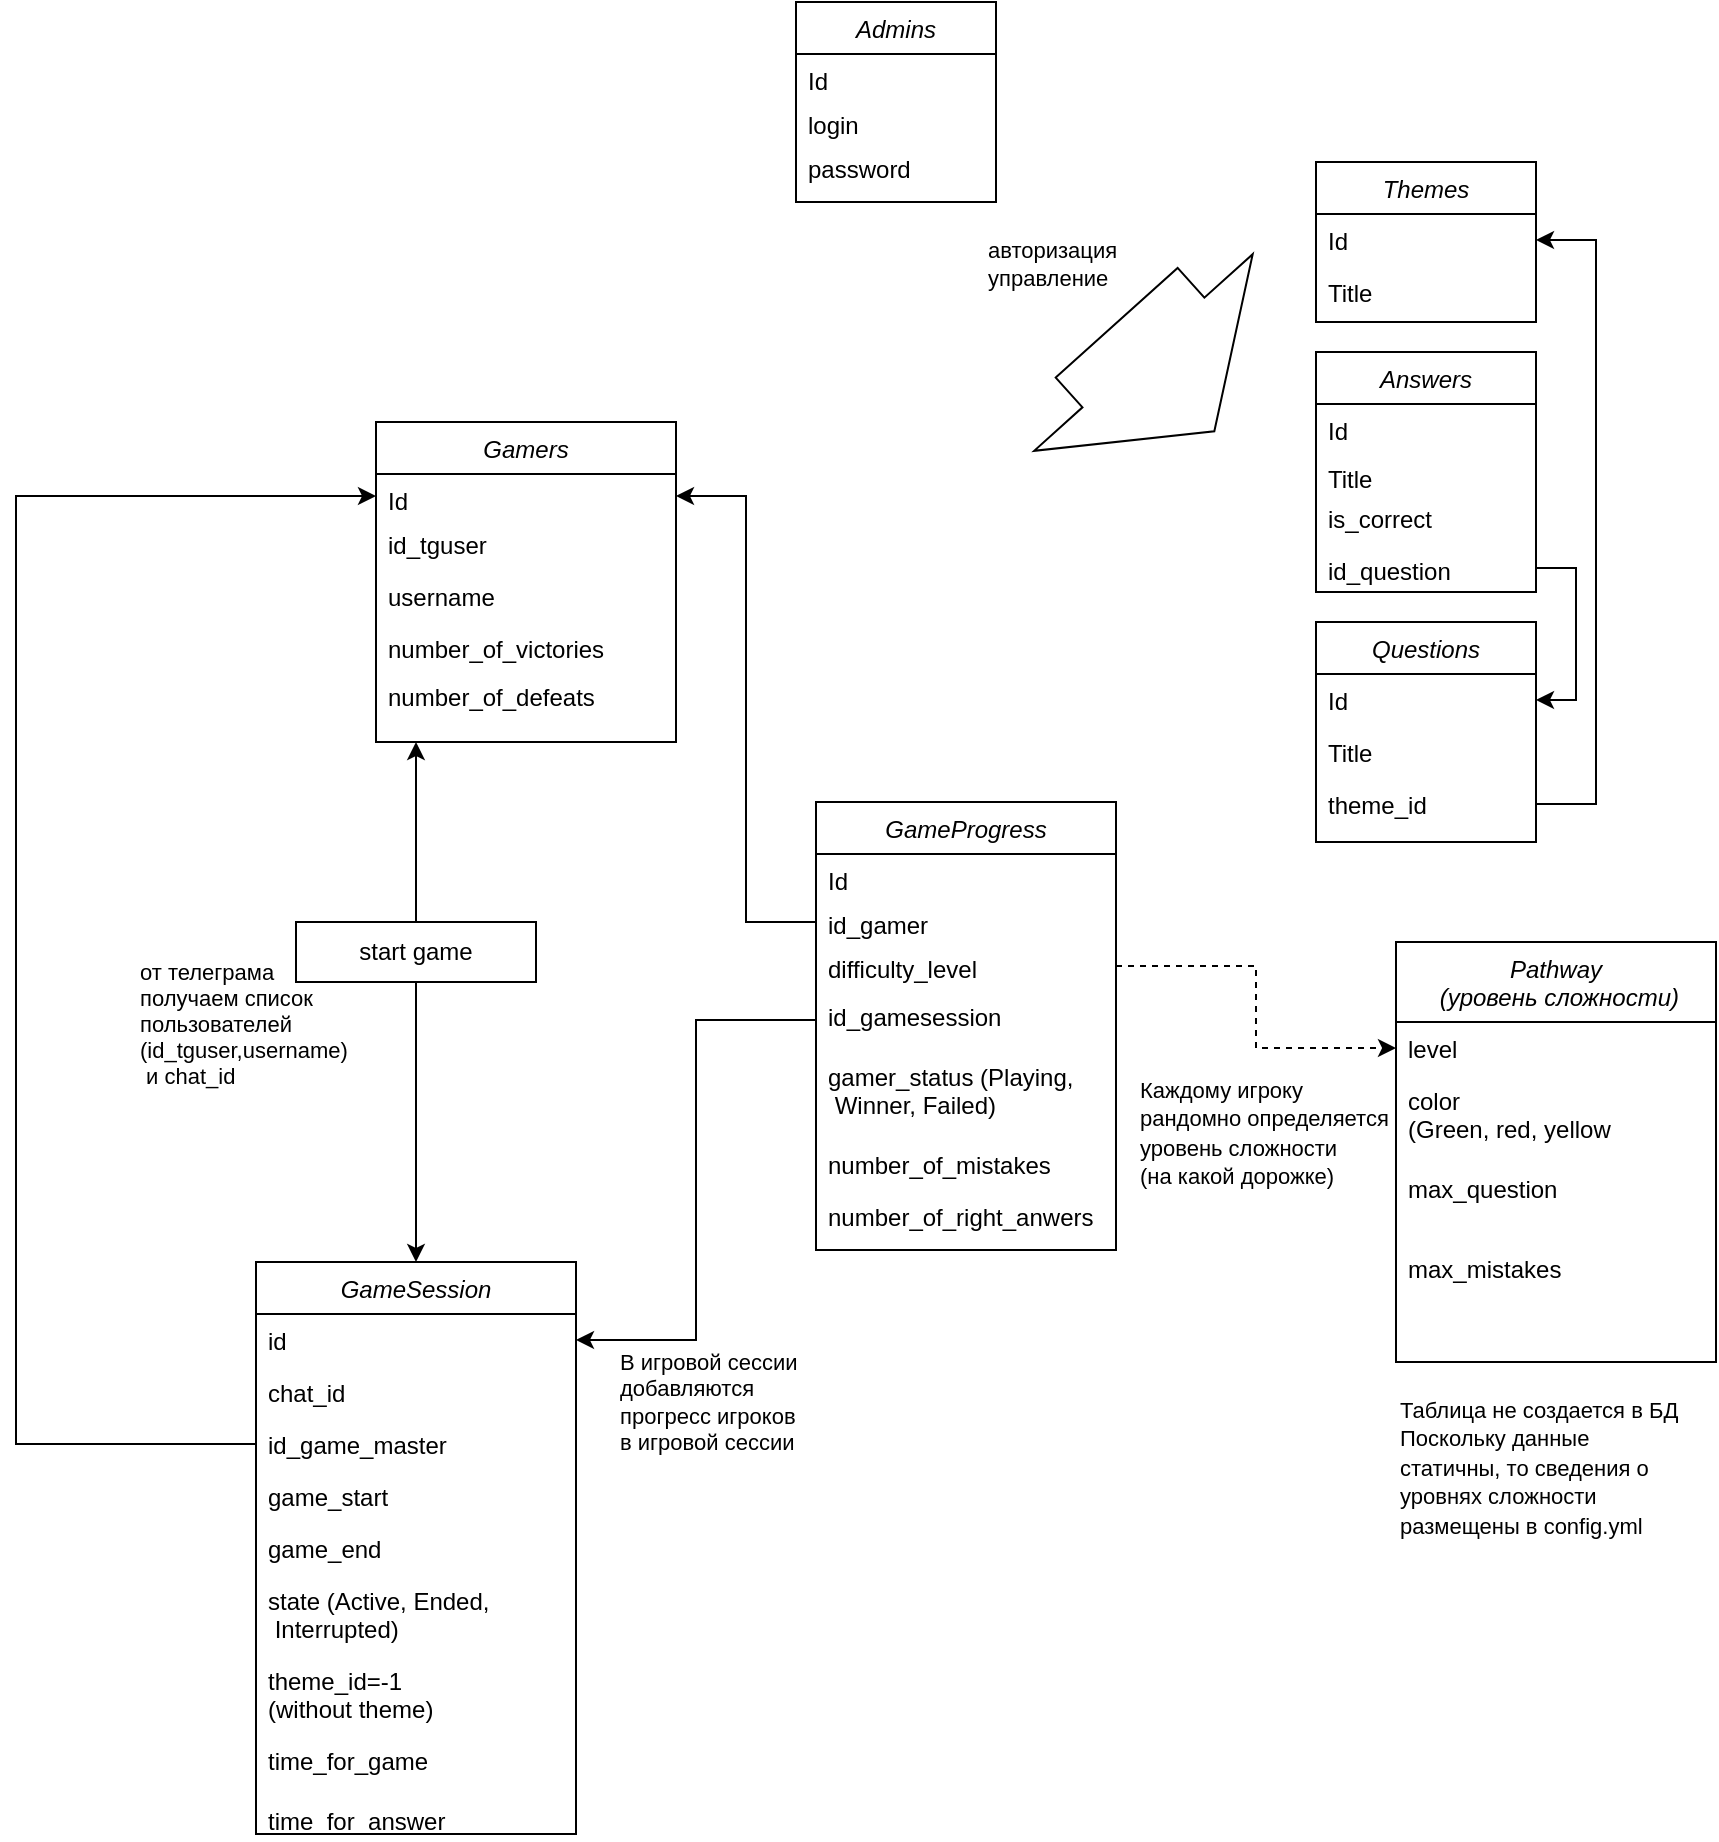 <mxfile version="20.3.0" type="github">
  <diagram id="C5RBs43oDa-KdzZeNtuy" name="Page-1">
    <mxGraphModel dx="2249" dy="737" grid="1" gridSize="10" guides="1" tooltips="1" connect="1" arrows="1" fold="1" page="1" pageScale="1" pageWidth="827" pageHeight="1169" math="0" shadow="0">
      <root>
        <mxCell id="WIyWlLk6GJQsqaUBKTNV-0" />
        <mxCell id="WIyWlLk6GJQsqaUBKTNV-1" parent="WIyWlLk6GJQsqaUBKTNV-0" />
        <mxCell id="BdZRPiFutIJZaBDGvZk6-114" value="" style="shape=flexArrow;endArrow=classic;html=1;rounded=0;endWidth=64;endSize=17.33;width=82;startArrow=none;" parent="WIyWlLk6GJQsqaUBKTNV-1" edge="1">
          <mxGeometry width="50" height="50" relative="1" as="geometry">
            <mxPoint x="510" y="240" as="sourcePoint" />
            <mxPoint x="559.5" y="295" as="targetPoint" />
          </mxGeometry>
        </mxCell>
        <mxCell id="BdZRPiFutIJZaBDGvZk6-115" value="&lt;span style=&quot;color: rgb(0, 0, 0); font-family: Helvetica; font-size: 11px; font-style: normal; font-variant-ligatures: normal; font-variant-caps: normal; font-weight: 400; letter-spacing: normal; orphans: 2; text-align: left; text-indent: 0px; text-transform: none; widows: 2; word-spacing: 0px; -webkit-text-stroke-width: 0px; background-color: rgb(255, 255, 255); text-decoration-thickness: initial; text-decoration-style: initial; text-decoration-color: initial; float: none; display: inline !important;&quot;&gt;авторизация&lt;br&gt;управление&lt;br&gt;&lt;/span&gt;" style="text;whiteSpace=wrap;html=1;" parent="WIyWlLk6GJQsqaUBKTNV-1" vertex="1">
          <mxGeometry x="444" y="190" width="66" height="40" as="geometry" />
        </mxCell>
        <mxCell id="BdZRPiFutIJZaBDGvZk6-29" value="" style="edgeStyle=orthogonalEdgeStyle;rounded=0;orthogonalLoop=1;jettySize=auto;html=1;entryX=0.5;entryY=0;entryDx=0;entryDy=0;" parent="WIyWlLk6GJQsqaUBKTNV-1" source="BdZRPiFutIJZaBDGvZk6-0" target="BdZRPiFutIJZaBDGvZk6-1" edge="1">
          <mxGeometry relative="1" as="geometry">
            <mxPoint x="290" y="465" as="targetPoint" />
          </mxGeometry>
        </mxCell>
        <mxCell id="BdZRPiFutIJZaBDGvZk6-31" value="от телеграма&lt;br&gt;получаем список &lt;br&gt;пользователей&lt;br&gt;(id_tguser,username)&lt;br&gt;&amp;nbsp;и chat_id" style="edgeLabel;html=1;align=left;verticalAlign=middle;resizable=0;points=[];" parent="BdZRPiFutIJZaBDGvZk6-29" vertex="1" connectable="0">
          <mxGeometry x="-0.352" y="1" relative="1" as="geometry">
            <mxPoint x="-141" y="-25" as="offset" />
          </mxGeometry>
        </mxCell>
        <mxCell id="q2n86GLtAOrRcC0ql6wZ-15" style="edgeStyle=orthogonalEdgeStyle;rounded=0;orthogonalLoop=1;jettySize=auto;html=1;exitX=0.5;exitY=0;exitDx=0;exitDy=0;" parent="WIyWlLk6GJQsqaUBKTNV-1" source="BdZRPiFutIJZaBDGvZk6-0" edge="1">
          <mxGeometry relative="1" as="geometry">
            <mxPoint x="160" y="450" as="targetPoint" />
          </mxGeometry>
        </mxCell>
        <mxCell id="BdZRPiFutIJZaBDGvZk6-0" value="start game" style="rounded=0;whiteSpace=wrap;html=1;" parent="WIyWlLk6GJQsqaUBKTNV-1" vertex="1">
          <mxGeometry x="100" y="540" width="120" height="30" as="geometry" />
        </mxCell>
        <mxCell id="BdZRPiFutIJZaBDGvZk6-1" value="GameSession" style="swimlane;fontStyle=2;align=center;verticalAlign=top;childLayout=stackLayout;horizontal=1;startSize=26;horizontalStack=0;resizeParent=1;resizeLast=0;collapsible=1;marginBottom=0;rounded=0;shadow=0;strokeWidth=1;" parent="WIyWlLk6GJQsqaUBKTNV-1" vertex="1">
          <mxGeometry x="80" y="710" width="160" height="286" as="geometry">
            <mxRectangle x="230" y="140" width="160" height="26" as="alternateBounds" />
          </mxGeometry>
        </mxCell>
        <mxCell id="BdZRPiFutIJZaBDGvZk6-2" value="id" style="text;align=left;verticalAlign=top;spacingLeft=4;spacingRight=4;overflow=hidden;rotatable=0;points=[[0,0.5],[1,0.5]];portConstraint=eastwest;" parent="BdZRPiFutIJZaBDGvZk6-1" vertex="1">
          <mxGeometry y="26" width="160" height="26" as="geometry" />
        </mxCell>
        <mxCell id="BdZRPiFutIJZaBDGvZk6-3" value="chat_id" style="text;align=left;verticalAlign=top;spacingLeft=4;spacingRight=4;overflow=hidden;rotatable=0;points=[[0,0.5],[1,0.5]];portConstraint=eastwest;rounded=0;shadow=0;html=0;" parent="BdZRPiFutIJZaBDGvZk6-1" vertex="1">
          <mxGeometry y="52" width="160" height="26" as="geometry" />
        </mxCell>
        <mxCell id="E5sHg_a4KPR0qjW-JLK9-0" value="id_game_master" style="text;align=left;verticalAlign=top;spacingLeft=4;spacingRight=4;overflow=hidden;rotatable=0;points=[[0,0.5],[1,0.5]];portConstraint=eastwest;rounded=0;shadow=0;html=0;" vertex="1" parent="BdZRPiFutIJZaBDGvZk6-1">
          <mxGeometry y="78" width="160" height="26" as="geometry" />
        </mxCell>
        <mxCell id="BdZRPiFutIJZaBDGvZk6-4" value="game_start" style="text;align=left;verticalAlign=top;spacingLeft=4;spacingRight=4;overflow=hidden;rotatable=0;points=[[0,0.5],[1,0.5]];portConstraint=eastwest;rounded=0;shadow=0;html=0;" parent="BdZRPiFutIJZaBDGvZk6-1" vertex="1">
          <mxGeometry y="104" width="160" height="26" as="geometry" />
        </mxCell>
        <mxCell id="BdZRPiFutIJZaBDGvZk6-6" value="game_end" style="text;align=left;verticalAlign=top;spacingLeft=4;spacingRight=4;overflow=hidden;rotatable=0;points=[[0,0.5],[1,0.5]];portConstraint=eastwest;" parent="BdZRPiFutIJZaBDGvZk6-1" vertex="1">
          <mxGeometry y="130" width="160" height="26" as="geometry" />
        </mxCell>
        <mxCell id="BdZRPiFutIJZaBDGvZk6-7" value="state (Active, Ended,&#xa; Interrupted)" style="text;align=left;verticalAlign=top;spacingLeft=4;spacingRight=4;overflow=hidden;rotatable=0;points=[[0,0.5],[1,0.5]];portConstraint=eastwest;" parent="BdZRPiFutIJZaBDGvZk6-1" vertex="1">
          <mxGeometry y="156" width="160" height="40" as="geometry" />
        </mxCell>
        <mxCell id="3CH9jXd3MquqN_jFfg1t-1" value="theme_id=-1 &#xa;(without theme)" style="text;align=left;verticalAlign=top;spacingLeft=4;spacingRight=4;overflow=hidden;rotatable=0;points=[[0,0.5],[1,0.5]];portConstraint=eastwest;" parent="BdZRPiFutIJZaBDGvZk6-1" vertex="1">
          <mxGeometry y="196" width="160" height="40" as="geometry" />
        </mxCell>
        <mxCell id="3CH9jXd3MquqN_jFfg1t-2" value="time_for_game" style="text;align=left;verticalAlign=top;spacingLeft=4;spacingRight=4;overflow=hidden;rotatable=0;points=[[0,0.5],[1,0.5]];portConstraint=eastwest;" parent="BdZRPiFutIJZaBDGvZk6-1" vertex="1">
          <mxGeometry y="236" width="160" height="30" as="geometry" />
        </mxCell>
        <mxCell id="3CH9jXd3MquqN_jFfg1t-3" value="time_for_answer" style="text;align=left;verticalAlign=top;spacingLeft=4;spacingRight=4;overflow=hidden;rotatable=0;points=[[0,0.5],[1,0.5]];portConstraint=eastwest;" parent="BdZRPiFutIJZaBDGvZk6-1" vertex="1">
          <mxGeometry y="266" width="160" height="20" as="geometry" />
        </mxCell>
        <mxCell id="BdZRPiFutIJZaBDGvZk6-8" value="GameProgress" style="swimlane;fontStyle=2;align=center;verticalAlign=top;childLayout=stackLayout;horizontal=1;startSize=26;horizontalStack=0;resizeParent=1;resizeLast=0;collapsible=1;marginBottom=0;rounded=0;shadow=0;strokeWidth=1;" parent="WIyWlLk6GJQsqaUBKTNV-1" vertex="1">
          <mxGeometry x="360" y="480" width="150" height="224" as="geometry">
            <mxRectangle x="380" y="180" width="160" height="26" as="alternateBounds" />
          </mxGeometry>
        </mxCell>
        <mxCell id="BdZRPiFutIJZaBDGvZk6-9" value="Id&#xa;" style="text;align=left;verticalAlign=top;spacingLeft=4;spacingRight=4;overflow=hidden;rotatable=0;points=[[0,0.5],[1,0.5]];portConstraint=eastwest;" parent="BdZRPiFutIJZaBDGvZk6-8" vertex="1">
          <mxGeometry y="26" width="150" height="22" as="geometry" />
        </mxCell>
        <mxCell id="q2n86GLtAOrRcC0ql6wZ-24" value="id_gamer" style="text;align=left;verticalAlign=top;spacingLeft=4;spacingRight=4;overflow=hidden;rotatable=0;points=[[0,0.5],[1,0.5]];portConstraint=eastwest;" parent="BdZRPiFutIJZaBDGvZk6-8" vertex="1">
          <mxGeometry y="48" width="150" height="22" as="geometry" />
        </mxCell>
        <mxCell id="BdZRPiFutIJZaBDGvZk6-13" value="difficulty_level" style="text;align=left;verticalAlign=top;spacingLeft=4;spacingRight=4;overflow=hidden;rotatable=0;points=[[0,0.5],[1,0.5]];portConstraint=eastwest;" parent="BdZRPiFutIJZaBDGvZk6-8" vertex="1">
          <mxGeometry y="70" width="150" height="24" as="geometry" />
        </mxCell>
        <mxCell id="BdZRPiFutIJZaBDGvZk6-25" value="id_gamesession" style="text;align=left;verticalAlign=top;spacingLeft=4;spacingRight=4;overflow=hidden;rotatable=0;points=[[0,0.5],[1,0.5]];portConstraint=eastwest;" parent="BdZRPiFutIJZaBDGvZk6-8" vertex="1">
          <mxGeometry y="94" width="150" height="30" as="geometry" />
        </mxCell>
        <mxCell id="BdZRPiFutIJZaBDGvZk6-123" value="gamer_status (Playing,&#xa; Winner, Failed)" style="text;align=left;verticalAlign=top;spacingLeft=4;spacingRight=4;overflow=hidden;rotatable=0;points=[[0,0.5],[1,0.5]];portConstraint=eastwest;" parent="BdZRPiFutIJZaBDGvZk6-8" vertex="1">
          <mxGeometry y="124" width="150" height="44" as="geometry" />
        </mxCell>
        <mxCell id="BdZRPiFutIJZaBDGvZk6-122" value="number_of_mistakes" style="text;align=left;verticalAlign=top;spacingLeft=4;spacingRight=4;overflow=hidden;rotatable=0;points=[[0,0.5],[1,0.5]];portConstraint=eastwest;" parent="BdZRPiFutIJZaBDGvZk6-8" vertex="1">
          <mxGeometry y="168" width="150" height="26" as="geometry" />
        </mxCell>
        <mxCell id="BdZRPiFutIJZaBDGvZk6-121" value="number_of_right_anwers" style="text;align=left;verticalAlign=top;spacingLeft=4;spacingRight=4;overflow=hidden;rotatable=0;points=[[0,0.5],[1,0.5]];portConstraint=eastwest;rounded=0;shadow=0;html=0;" parent="BdZRPiFutIJZaBDGvZk6-8" vertex="1">
          <mxGeometry y="194" width="150" height="30" as="geometry" />
        </mxCell>
        <mxCell id="BdZRPiFutIJZaBDGvZk6-15" value="Pathway&#xa; (уровень сложности)" style="swimlane;fontStyle=2;align=center;verticalAlign=top;childLayout=stackLayout;horizontal=1;startSize=40;horizontalStack=0;resizeParent=1;resizeLast=0;collapsible=1;marginBottom=0;rounded=0;shadow=0;strokeWidth=1;" parent="WIyWlLk6GJQsqaUBKTNV-1" vertex="1">
          <mxGeometry x="650" y="550" width="160" height="210" as="geometry">
            <mxRectangle x="230" y="140" width="160" height="26" as="alternateBounds" />
          </mxGeometry>
        </mxCell>
        <mxCell id="BdZRPiFutIJZaBDGvZk6-20" value="level" style="text;align=left;verticalAlign=top;spacingLeft=4;spacingRight=4;overflow=hidden;rotatable=0;points=[[0,0.5],[1,0.5]];portConstraint=eastwest;" parent="BdZRPiFutIJZaBDGvZk6-15" vertex="1">
          <mxGeometry y="40" width="160" height="26" as="geometry" />
        </mxCell>
        <mxCell id="BdZRPiFutIJZaBDGvZk6-19" value="color&#xa;(Green, red, yellow" style="text;align=left;verticalAlign=top;spacingLeft=4;spacingRight=4;overflow=hidden;rotatable=0;points=[[0,0.5],[1,0.5]];portConstraint=eastwest;" parent="BdZRPiFutIJZaBDGvZk6-15" vertex="1">
          <mxGeometry y="66" width="160" height="44" as="geometry" />
        </mxCell>
        <mxCell id="BdZRPiFutIJZaBDGvZk6-21" value="max_question" style="text;align=left;verticalAlign=top;spacingLeft=4;spacingRight=4;overflow=hidden;rotatable=0;points=[[0,0.5],[1,0.5]];portConstraint=eastwest;" parent="BdZRPiFutIJZaBDGvZk6-15" vertex="1">
          <mxGeometry y="110" width="160" height="40" as="geometry" />
        </mxCell>
        <mxCell id="BdZRPiFutIJZaBDGvZk6-23" value="max_mistakes" style="text;align=left;verticalAlign=top;spacingLeft=4;spacingRight=4;overflow=hidden;rotatable=0;points=[[0,0.5],[1,0.5]];portConstraint=eastwest;" parent="BdZRPiFutIJZaBDGvZk6-15" vertex="1">
          <mxGeometry y="150" width="160" height="40" as="geometry" />
        </mxCell>
        <mxCell id="BdZRPiFutIJZaBDGvZk6-43" style="edgeStyle=orthogonalEdgeStyle;rounded=0;orthogonalLoop=1;jettySize=auto;html=1;exitX=0;exitY=0.5;exitDx=0;exitDy=0;entryX=1;entryY=0.5;entryDx=0;entryDy=0;" parent="WIyWlLk6GJQsqaUBKTNV-1" source="BdZRPiFutIJZaBDGvZk6-25" target="BdZRPiFutIJZaBDGvZk6-2" edge="1">
          <mxGeometry relative="1" as="geometry" />
        </mxCell>
        <mxCell id="BdZRPiFutIJZaBDGvZk6-50" value="Questions" style="swimlane;fontStyle=2;align=center;verticalAlign=top;childLayout=stackLayout;horizontal=1;startSize=26;horizontalStack=0;resizeParent=1;resizeLast=0;collapsible=1;marginBottom=0;rounded=0;shadow=0;strokeWidth=1;" parent="WIyWlLk6GJQsqaUBKTNV-1" vertex="1">
          <mxGeometry x="610" y="390" width="110" height="110" as="geometry">
            <mxRectangle x="230" y="140" width="160" height="26" as="alternateBounds" />
          </mxGeometry>
        </mxCell>
        <mxCell id="BdZRPiFutIJZaBDGvZk6-51" value="Id" style="text;align=left;verticalAlign=top;spacingLeft=4;spacingRight=4;overflow=hidden;rotatable=0;points=[[0,0.5],[1,0.5]];portConstraint=eastwest;" parent="BdZRPiFutIJZaBDGvZk6-50" vertex="1">
          <mxGeometry y="26" width="110" height="26" as="geometry" />
        </mxCell>
        <mxCell id="BdZRPiFutIJZaBDGvZk6-52" value="Title" style="text;align=left;verticalAlign=top;spacingLeft=4;spacingRight=4;overflow=hidden;rotatable=0;points=[[0,0.5],[1,0.5]];portConstraint=eastwest;rounded=0;shadow=0;html=0;" parent="BdZRPiFutIJZaBDGvZk6-50" vertex="1">
          <mxGeometry y="52" width="110" height="26" as="geometry" />
        </mxCell>
        <mxCell id="BdZRPiFutIJZaBDGvZk6-53" value="theme_id" style="text;align=left;verticalAlign=top;spacingLeft=4;spacingRight=4;overflow=hidden;rotatable=0;points=[[0,0.5],[1,0.5]];portConstraint=eastwest;rounded=0;shadow=0;html=0;" parent="BdZRPiFutIJZaBDGvZk6-50" vertex="1">
          <mxGeometry y="78" width="110" height="26" as="geometry" />
        </mxCell>
        <mxCell id="BdZRPiFutIJZaBDGvZk6-57" value="Themes" style="swimlane;fontStyle=2;align=center;verticalAlign=top;childLayout=stackLayout;horizontal=1;startSize=26;horizontalStack=0;resizeParent=1;resizeLast=0;collapsible=1;marginBottom=0;rounded=0;shadow=0;strokeWidth=1;" parent="WIyWlLk6GJQsqaUBKTNV-1" vertex="1">
          <mxGeometry x="610" y="160" width="110" height="80" as="geometry">
            <mxRectangle x="230" y="140" width="160" height="26" as="alternateBounds" />
          </mxGeometry>
        </mxCell>
        <mxCell id="BdZRPiFutIJZaBDGvZk6-58" value="Id" style="text;align=left;verticalAlign=top;spacingLeft=4;spacingRight=4;overflow=hidden;rotatable=0;points=[[0,0.5],[1,0.5]];portConstraint=eastwest;" parent="BdZRPiFutIJZaBDGvZk6-57" vertex="1">
          <mxGeometry y="26" width="110" height="26" as="geometry" />
        </mxCell>
        <mxCell id="BdZRPiFutIJZaBDGvZk6-59" value="Title" style="text;align=left;verticalAlign=top;spacingLeft=4;spacingRight=4;overflow=hidden;rotatable=0;points=[[0,0.5],[1,0.5]];portConstraint=eastwest;rounded=0;shadow=0;html=0;" parent="BdZRPiFutIJZaBDGvZk6-57" vertex="1">
          <mxGeometry y="52" width="110" height="26" as="geometry" />
        </mxCell>
        <mxCell id="BdZRPiFutIJZaBDGvZk6-61" value="Answers" style="swimlane;fontStyle=2;align=center;verticalAlign=top;childLayout=stackLayout;horizontal=1;startSize=26;horizontalStack=0;resizeParent=1;resizeLast=0;collapsible=1;marginBottom=0;rounded=0;shadow=0;strokeWidth=1;" parent="WIyWlLk6GJQsqaUBKTNV-1" vertex="1">
          <mxGeometry x="610" y="255" width="110" height="120" as="geometry">
            <mxRectangle x="230" y="140" width="160" height="26" as="alternateBounds" />
          </mxGeometry>
        </mxCell>
        <mxCell id="BdZRPiFutIJZaBDGvZk6-62" value="Id" style="text;align=left;verticalAlign=top;spacingLeft=4;spacingRight=4;overflow=hidden;rotatable=0;points=[[0,0.5],[1,0.5]];portConstraint=eastwest;" parent="BdZRPiFutIJZaBDGvZk6-61" vertex="1">
          <mxGeometry y="26" width="110" height="24" as="geometry" />
        </mxCell>
        <mxCell id="BdZRPiFutIJZaBDGvZk6-63" value="Title" style="text;align=left;verticalAlign=top;spacingLeft=4;spacingRight=4;overflow=hidden;rotatable=0;points=[[0,0.5],[1,0.5]];portConstraint=eastwest;rounded=0;shadow=0;html=0;" parent="BdZRPiFutIJZaBDGvZk6-61" vertex="1">
          <mxGeometry y="50" width="110" height="20" as="geometry" />
        </mxCell>
        <mxCell id="BdZRPiFutIJZaBDGvZk6-64" value="is_correct" style="text;align=left;verticalAlign=top;spacingLeft=4;spacingRight=4;overflow=hidden;rotatable=0;points=[[0,0.5],[1,0.5]];portConstraint=eastwest;rounded=0;shadow=0;html=0;" parent="BdZRPiFutIJZaBDGvZk6-61" vertex="1">
          <mxGeometry y="70" width="110" height="26" as="geometry" />
        </mxCell>
        <mxCell id="BdZRPiFutIJZaBDGvZk6-65" value="id_question" style="text;align=left;verticalAlign=top;spacingLeft=4;spacingRight=4;overflow=hidden;rotatable=0;points=[[0,0.5],[1,0.5]];portConstraint=eastwest;rounded=0;shadow=0;html=0;" parent="BdZRPiFutIJZaBDGvZk6-61" vertex="1">
          <mxGeometry y="96" width="110" height="24" as="geometry" />
        </mxCell>
        <mxCell id="BdZRPiFutIJZaBDGvZk6-92" style="edgeStyle=orthogonalEdgeStyle;rounded=0;orthogonalLoop=1;jettySize=auto;html=1;exitX=1;exitY=0.5;exitDx=0;exitDy=0;entryX=0;entryY=0.5;entryDx=0;entryDy=0;dashed=1;" parent="WIyWlLk6GJQsqaUBKTNV-1" source="BdZRPiFutIJZaBDGvZk6-13" target="BdZRPiFutIJZaBDGvZk6-20" edge="1">
          <mxGeometry relative="1" as="geometry" />
        </mxCell>
        <mxCell id="BdZRPiFutIJZaBDGvZk6-95" value="В игровой сессии &lt;br&gt;добавляются &lt;br&gt;прогресс игроков&lt;br&gt;в игровой сессии&amp;nbsp;" style="edgeLabel;html=1;align=left;verticalAlign=middle;resizable=0;points=[];" parent="WIyWlLk6GJQsqaUBKTNV-1" vertex="1" connectable="0">
          <mxGeometry x="260" y="780.0" as="geometry" />
        </mxCell>
        <mxCell id="BdZRPiFutIJZaBDGvZk6-97" style="edgeStyle=orthogonalEdgeStyle;rounded=0;orthogonalLoop=1;jettySize=auto;html=1;exitX=1;exitY=0.5;exitDx=0;exitDy=0;" parent="WIyWlLk6GJQsqaUBKTNV-1" source="BdZRPiFutIJZaBDGvZk6-53" target="BdZRPiFutIJZaBDGvZk6-58" edge="1">
          <mxGeometry relative="1" as="geometry">
            <Array as="points">
              <mxPoint x="750" y="481" />
              <mxPoint x="750" y="199" />
            </Array>
          </mxGeometry>
        </mxCell>
        <mxCell id="BdZRPiFutIJZaBDGvZk6-99" style="edgeStyle=orthogonalEdgeStyle;rounded=0;orthogonalLoop=1;jettySize=auto;html=1;exitX=1;exitY=0.5;exitDx=0;exitDy=0;entryX=1;entryY=0.5;entryDx=0;entryDy=0;" parent="WIyWlLk6GJQsqaUBKTNV-1" source="BdZRPiFutIJZaBDGvZk6-65" target="BdZRPiFutIJZaBDGvZk6-51" edge="1">
          <mxGeometry relative="1" as="geometry" />
        </mxCell>
        <mxCell id="BdZRPiFutIJZaBDGvZk6-102" value="&lt;span style=&quot;color: rgb(0, 0, 0); font-family: Helvetica; font-size: 11px; font-style: normal; font-variant-ligatures: normal; font-variant-caps: normal; font-weight: 400; letter-spacing: normal; orphans: 2; text-align: left; text-indent: 0px; text-transform: none; widows: 2; word-spacing: 0px; -webkit-text-stroke-width: 0px; background-color: rgb(255, 255, 255); text-decoration-thickness: initial; text-decoration-style: initial; text-decoration-color: initial; float: none; display: inline !important;&quot;&gt;Каждому игроку &lt;br&gt;рандомно&amp;nbsp;&lt;/span&gt;&lt;span style=&quot;color: rgb(0, 0, 0); font-family: Helvetica; font-size: 11px; font-style: normal; font-variant-ligatures: normal; font-variant-caps: normal; font-weight: 400; letter-spacing: normal; orphans: 2; text-align: left; text-indent: 0px; text-transform: none; widows: 2; word-spacing: 0px; -webkit-text-stroke-width: 0px; background-color: rgb(255, 255, 255); text-decoration-thickness: initial; text-decoration-style: initial; text-decoration-color: initial; float: none; display: inline !important;&quot;&gt;определяется &lt;br&gt;уровень сложности&lt;br&gt;(на какой дорожке)&lt;br&gt;&lt;/span&gt;" style="text;whiteSpace=wrap;html=1;" parent="WIyWlLk6GJQsqaUBKTNV-1" vertex="1">
          <mxGeometry x="520" y="610" width="130" height="70" as="geometry" />
        </mxCell>
        <mxCell id="BdZRPiFutIJZaBDGvZk6-106" value="Admins" style="swimlane;fontStyle=2;align=center;verticalAlign=top;childLayout=stackLayout;horizontal=1;startSize=26;horizontalStack=0;resizeParent=1;resizeLast=0;collapsible=1;marginBottom=0;rounded=0;shadow=0;strokeWidth=1;" parent="WIyWlLk6GJQsqaUBKTNV-1" vertex="1">
          <mxGeometry x="350" y="80" width="100" height="100" as="geometry">
            <mxRectangle x="380" y="180" width="160" height="26" as="alternateBounds" />
          </mxGeometry>
        </mxCell>
        <mxCell id="BdZRPiFutIJZaBDGvZk6-107" value="Id" style="text;align=left;verticalAlign=top;spacingLeft=4;spacingRight=4;overflow=hidden;rotatable=0;points=[[0,0.5],[1,0.5]];portConstraint=eastwest;" parent="BdZRPiFutIJZaBDGvZk6-106" vertex="1">
          <mxGeometry y="26" width="100" height="22" as="geometry" />
        </mxCell>
        <mxCell id="BdZRPiFutIJZaBDGvZk6-109" value="login" style="text;align=left;verticalAlign=top;spacingLeft=4;spacingRight=4;overflow=hidden;rotatable=0;points=[[0,0.5],[1,0.5]];portConstraint=eastwest;rounded=0;shadow=0;html=0;" parent="BdZRPiFutIJZaBDGvZk6-106" vertex="1">
          <mxGeometry y="48" width="100" height="22" as="geometry" />
        </mxCell>
        <mxCell id="BdZRPiFutIJZaBDGvZk6-108" value="password " style="text;align=left;verticalAlign=top;spacingLeft=4;spacingRight=4;overflow=hidden;rotatable=0;points=[[0,0.5],[1,0.5]];portConstraint=eastwest;rounded=0;shadow=0;html=0;" parent="BdZRPiFutIJZaBDGvZk6-106" vertex="1">
          <mxGeometry y="70" width="100" height="26" as="geometry" />
        </mxCell>
        <mxCell id="q2n86GLtAOrRcC0ql6wZ-0" value="Gamers" style="swimlane;fontStyle=2;align=center;verticalAlign=top;childLayout=stackLayout;horizontal=1;startSize=26;horizontalStack=0;resizeParent=1;resizeLast=0;collapsible=1;marginBottom=0;rounded=0;shadow=0;strokeWidth=1;" parent="WIyWlLk6GJQsqaUBKTNV-1" vertex="1">
          <mxGeometry x="140" y="290" width="150" height="160" as="geometry">
            <mxRectangle x="380" y="180" width="160" height="26" as="alternateBounds" />
          </mxGeometry>
        </mxCell>
        <mxCell id="q2n86GLtAOrRcC0ql6wZ-1" value="Id" style="text;align=left;verticalAlign=top;spacingLeft=4;spacingRight=4;overflow=hidden;rotatable=0;points=[[0,0.5],[1,0.5]];portConstraint=eastwest;" parent="q2n86GLtAOrRcC0ql6wZ-0" vertex="1">
          <mxGeometry y="26" width="150" height="22" as="geometry" />
        </mxCell>
        <mxCell id="q2n86GLtAOrRcC0ql6wZ-2" value="id_tguser" style="text;align=left;verticalAlign=top;spacingLeft=4;spacingRight=4;overflow=hidden;rotatable=0;points=[[0,0.5],[1,0.5]];portConstraint=eastwest;rounded=0;shadow=0;html=0;" parent="q2n86GLtAOrRcC0ql6wZ-0" vertex="1">
          <mxGeometry y="48" width="150" height="26" as="geometry" />
        </mxCell>
        <mxCell id="q2n86GLtAOrRcC0ql6wZ-3" value="username" style="text;align=left;verticalAlign=top;spacingLeft=4;spacingRight=4;overflow=hidden;rotatable=0;points=[[0,0.5],[1,0.5]];portConstraint=eastwest;rounded=0;shadow=0;html=0;" parent="q2n86GLtAOrRcC0ql6wZ-0" vertex="1">
          <mxGeometry y="74" width="150" height="26" as="geometry" />
        </mxCell>
        <mxCell id="q2n86GLtAOrRcC0ql6wZ-11" value="number_of_victories" style="text;align=left;verticalAlign=top;spacingLeft=4;spacingRight=4;overflow=hidden;rotatable=0;points=[[0,0.5],[1,0.5]];portConstraint=eastwest;" parent="q2n86GLtAOrRcC0ql6wZ-0" vertex="1">
          <mxGeometry y="100" width="150" height="24" as="geometry" />
        </mxCell>
        <mxCell id="q2n86GLtAOrRcC0ql6wZ-12" value="number_of_defeats" style="text;align=left;verticalAlign=top;spacingLeft=4;spacingRight=4;overflow=hidden;rotatable=0;points=[[0,0.5],[1,0.5]];portConstraint=eastwest;" parent="q2n86GLtAOrRcC0ql6wZ-0" vertex="1">
          <mxGeometry y="124" width="150" height="24" as="geometry" />
        </mxCell>
        <mxCell id="q2n86GLtAOrRcC0ql6wZ-13" style="edgeStyle=orthogonalEdgeStyle;rounded=0;orthogonalLoop=1;jettySize=auto;html=1;entryX=1;entryY=0.5;entryDx=0;entryDy=0;" parent="WIyWlLk6GJQsqaUBKTNV-1" source="q2n86GLtAOrRcC0ql6wZ-24" target="q2n86GLtAOrRcC0ql6wZ-1" edge="1">
          <mxGeometry relative="1" as="geometry">
            <mxPoint x="360" y="540" as="sourcePoint" />
            <Array as="points">
              <mxPoint x="325" y="540" />
              <mxPoint x="325" y="327" />
            </Array>
          </mxGeometry>
        </mxCell>
        <mxCell id="3CH9jXd3MquqN_jFfg1t-0" value="&lt;span style=&quot;color: rgb(0, 0, 0); font-family: Helvetica; font-size: 11px; font-style: normal; font-variant-ligatures: normal; font-variant-caps: normal; font-weight: 400; letter-spacing: normal; orphans: 2; text-align: left; text-indent: 0px; text-transform: none; widows: 2; word-spacing: 0px; -webkit-text-stroke-width: 0px; background-color: rgb(255, 255, 255); text-decoration-thickness: initial; text-decoration-style: initial; text-decoration-color: initial; float: none; display: inline !important;&quot;&gt;Таблица не создается в БД&lt;br&gt;Поскольку данные статичны, то сведения о уровнях сложности размещены в config.yml&lt;br&gt;&lt;/span&gt;" style="text;whiteSpace=wrap;html=1;" parent="WIyWlLk6GJQsqaUBKTNV-1" vertex="1">
          <mxGeometry x="650" y="770" width="145" height="70" as="geometry" />
        </mxCell>
        <mxCell id="E5sHg_a4KPR0qjW-JLK9-1" style="edgeStyle=orthogonalEdgeStyle;rounded=0;orthogonalLoop=1;jettySize=auto;html=1;exitX=0;exitY=0.5;exitDx=0;exitDy=0;entryX=0;entryY=0.5;entryDx=0;entryDy=0;" edge="1" parent="WIyWlLk6GJQsqaUBKTNV-1" source="E5sHg_a4KPR0qjW-JLK9-0" target="q2n86GLtAOrRcC0ql6wZ-1">
          <mxGeometry relative="1" as="geometry">
            <Array as="points">
              <mxPoint x="-40" y="801" />
              <mxPoint x="-40" y="327" />
            </Array>
          </mxGeometry>
        </mxCell>
      </root>
    </mxGraphModel>
  </diagram>
</mxfile>
